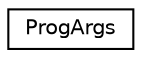 digraph "Graphical Class Hierarchy"
{
  edge [fontname="Helvetica",fontsize="10",labelfontname="Helvetica",labelfontsize="10"];
  node [fontname="Helvetica",fontsize="10",shape=record];
  rankdir="LR";
  Node1 [label="ProgArgs",height=0.2,width=0.4,color="black", fillcolor="white", style="filled",URL="$structProgArgs.html"];
}
